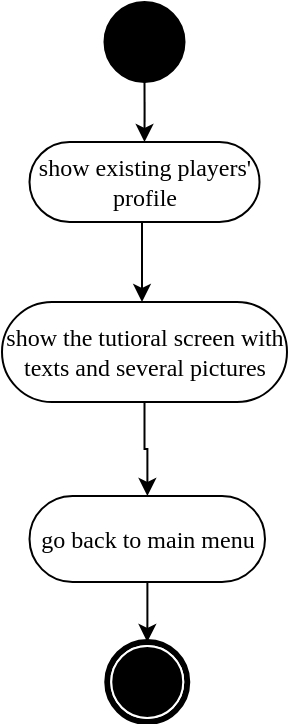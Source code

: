 <mxfile version="23.1.1" type="github">
  <diagram name="第 1 页" id="5Fmc6TZa9lJt2DpzqyrR">
    <mxGraphModel dx="2074" dy="3478" grid="1" gridSize="10" guides="1" tooltips="1" connect="1" arrows="1" fold="1" page="1" pageScale="1" pageWidth="827" pageHeight="1169" math="0" shadow="0">
      <root>
        <mxCell id="0" />
        <mxCell id="1" parent="0" />
        <mxCell id="tl0OhDEsZjKwrp6nwjqD-42" value="" style="edgeStyle=orthogonalEdgeStyle;rounded=0;orthogonalLoop=1;jettySize=auto;html=1;" edge="1" parent="1" source="tl0OhDEsZjKwrp6nwjqD-2" target="tl0OhDEsZjKwrp6nwjqD-6">
          <mxGeometry relative="1" as="geometry" />
        </mxCell>
        <mxCell id="tl0OhDEsZjKwrp6nwjqD-2" value="show the tutioral screen with texts and several pictures" style="rounded=1;whiteSpace=wrap;html=1;shadow=0;comic=0;labelBackgroundColor=none;strokeWidth=1;fontFamily=Verdana;fontSize=12;align=center;arcSize=50;" vertex="1" parent="1">
          <mxGeometry x="271" y="-1850" width="142.5" height="50" as="geometry" />
        </mxCell>
        <mxCell id="tl0OhDEsZjKwrp6nwjqD-3" value="" style="edgeStyle=orthogonalEdgeStyle;rounded=0;orthogonalLoop=1;jettySize=auto;html=1;entryX=0.5;entryY=0;entryDx=0;entryDy=0;" edge="1" parent="1" source="tl0OhDEsZjKwrp6nwjqD-4" target="tl0OhDEsZjKwrp6nwjqD-25">
          <mxGeometry relative="1" as="geometry">
            <mxPoint x="342.25" y="-1930" as="targetPoint" />
          </mxGeometry>
        </mxCell>
        <mxCell id="tl0OhDEsZjKwrp6nwjqD-4" value="" style="ellipse;whiteSpace=wrap;html=1;rounded=0;shadow=0;comic=0;labelBackgroundColor=none;strokeWidth=1;fillColor=#000000;fontFamily=Verdana;fontSize=12;align=center;" vertex="1" parent="1">
          <mxGeometry x="322.25" y="-2000" width="40" height="40" as="geometry" />
        </mxCell>
        <mxCell id="tl0OhDEsZjKwrp6nwjqD-26" value="" style="edgeStyle=orthogonalEdgeStyle;rounded=0;orthogonalLoop=1;jettySize=auto;html=1;" edge="1" parent="1" source="tl0OhDEsZjKwrp6nwjqD-6" target="tl0OhDEsZjKwrp6nwjqD-23">
          <mxGeometry relative="1" as="geometry" />
        </mxCell>
        <mxCell id="tl0OhDEsZjKwrp6nwjqD-6" value="go back to main menu" style="rounded=1;whiteSpace=wrap;html=1;shadow=0;comic=0;labelBackgroundColor=none;strokeWidth=1;fontFamily=Verdana;fontSize=12;align=center;arcSize=50;" vertex="1" parent="1">
          <mxGeometry x="284.75" y="-1753" width="117.75" height="43" as="geometry" />
        </mxCell>
        <mxCell id="tl0OhDEsZjKwrp6nwjqD-23" value="" style="shape=mxgraph.bpmn.shape;html=1;verticalLabelPosition=bottom;labelBackgroundColor=#ffffff;verticalAlign=top;perimeter=ellipsePerimeter;outline=end;symbol=terminate;rounded=0;shadow=0;comic=0;strokeWidth=1;fontFamily=Verdana;fontSize=12;align=center;" vertex="1" parent="1">
          <mxGeometry x="323.63" y="-1680" width="40" height="40" as="geometry" />
        </mxCell>
        <mxCell id="tl0OhDEsZjKwrp6nwjqD-24" value="" style="edgeStyle=orthogonalEdgeStyle;rounded=0;orthogonalLoop=1;jettySize=auto;html=1;" edge="1" parent="1" source="tl0OhDEsZjKwrp6nwjqD-25" target="tl0OhDEsZjKwrp6nwjqD-2">
          <mxGeometry relative="1" as="geometry">
            <Array as="points">
              <mxPoint x="341" y="-1870" />
              <mxPoint x="341" y="-1870" />
            </Array>
          </mxGeometry>
        </mxCell>
        <mxCell id="tl0OhDEsZjKwrp6nwjqD-25" value="show existing players&#39; profile" style="rounded=1;whiteSpace=wrap;html=1;shadow=0;comic=0;labelBackgroundColor=none;strokeWidth=1;fontFamily=Verdana;fontSize=12;align=center;arcSize=50;" vertex="1" parent="1">
          <mxGeometry x="284.75" y="-1930" width="115" height="40" as="geometry" />
        </mxCell>
      </root>
    </mxGraphModel>
  </diagram>
</mxfile>
